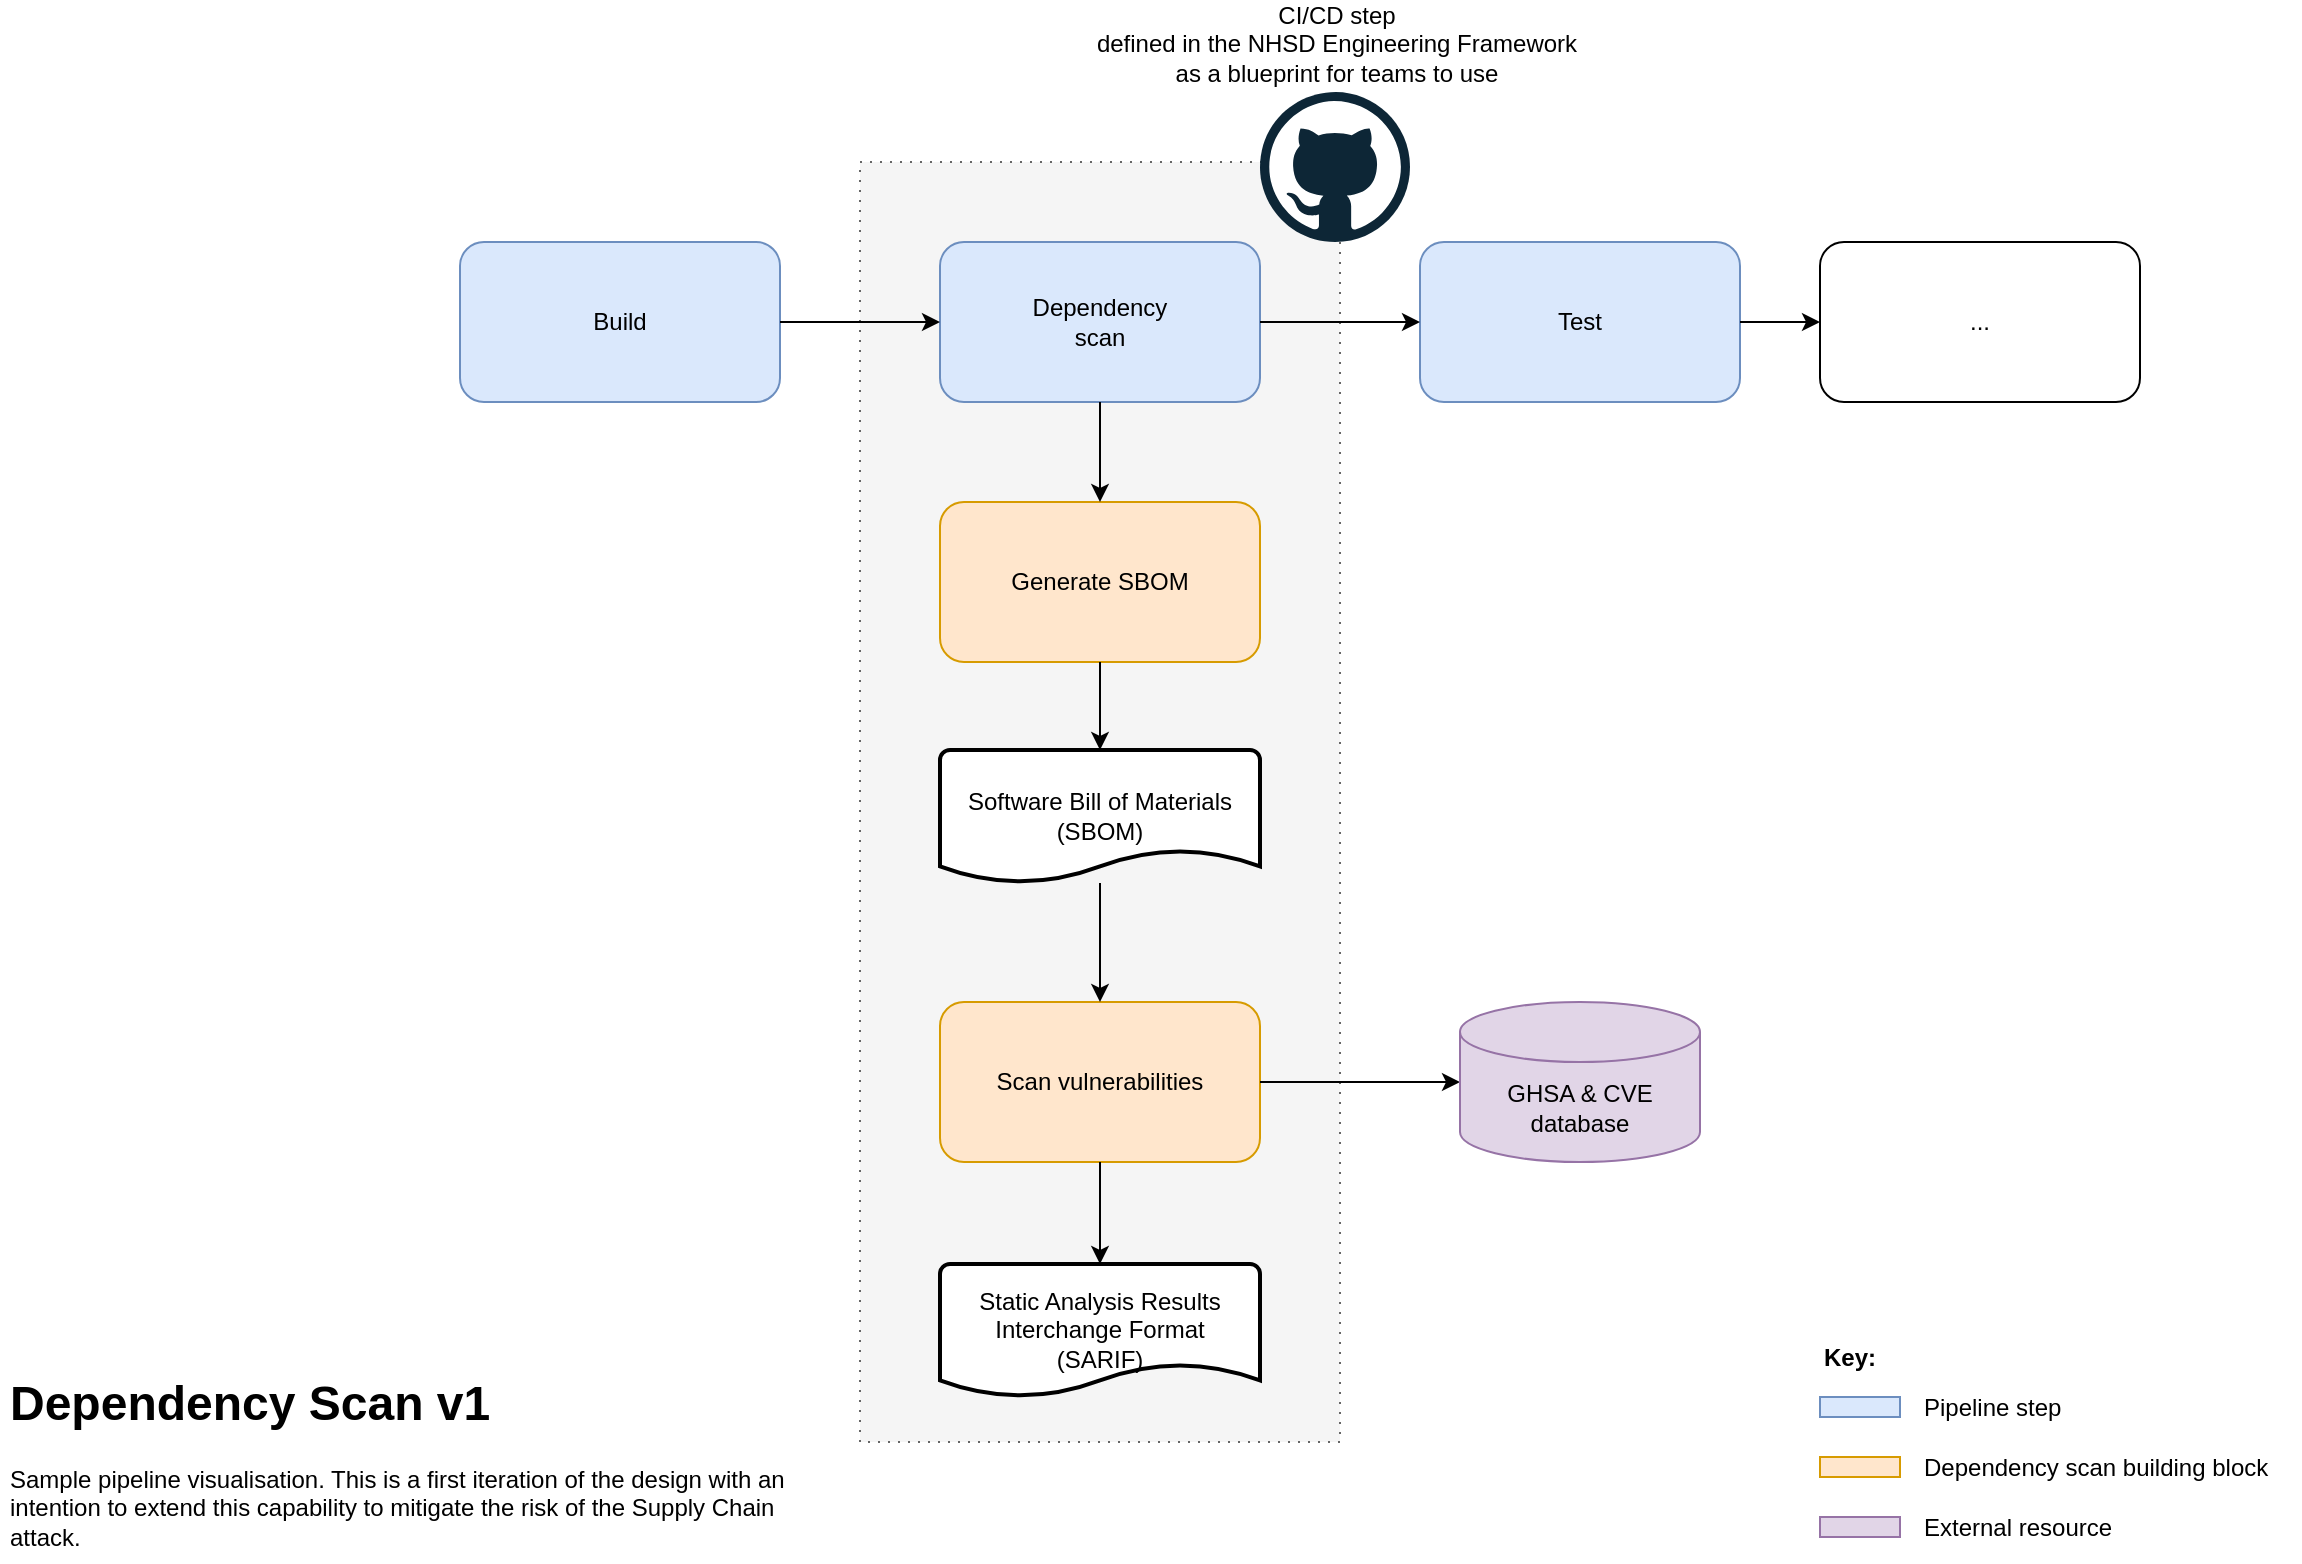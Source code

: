 <mxfile version="19.0.3" type="device"><diagram name="Dependency Scan v1" id="MA9I2CS_o0D6G25iCx2h"><mxGraphModel dx="3332" dy="1918" grid="1" gridSize="10" guides="1" tooltips="1" connect="1" arrows="1" fold="1" page="1" pageScale="1" pageWidth="1169" pageHeight="827" math="0" shadow="0"><root><mxCell id="ewmGo7nw9aTXkVQHuVVv-0"/><mxCell id="ewmGo7nw9aTXkVQHuVVv-1" parent="ewmGo7nw9aTXkVQHuVVv-0"/><mxCell id="vWwqDo7aCRJQ6AEjwAsw-0" value="" style="rounded=0;whiteSpace=wrap;html=1;fillColor=#f5f5f5;fontColor=#333333;strokeColor=#666666;dashed=1;dashPattern=1 4;" parent="ewmGo7nw9aTXkVQHuVVv-1" vertex="1"><mxGeometry x="440" y="120" width="240" height="640" as="geometry"/></mxCell><mxCell id="ewmGo7nw9aTXkVQHuVVv-2" value="Build" style="rounded=1;whiteSpace=wrap;html=1;fillColor=#dae8fc;strokeColor=#6c8ebf;" parent="ewmGo7nw9aTXkVQHuVVv-1" vertex="1"><mxGeometry x="240" y="160" width="160" height="80" as="geometry"/></mxCell><mxCell id="ewmGo7nw9aTXkVQHuVVv-3" value="Dependency&lt;br&gt;scan" style="rounded=1;whiteSpace=wrap;html=1;fillColor=#dae8fc;strokeColor=#6c8ebf;" parent="ewmGo7nw9aTXkVQHuVVv-1" vertex="1"><mxGeometry x="480" y="160" width="160" height="80" as="geometry"/></mxCell><mxCell id="ewmGo7nw9aTXkVQHuVVv-4" value="Test" style="rounded=1;whiteSpace=wrap;html=1;fillColor=#dae8fc;strokeColor=#6c8ebf;" parent="ewmGo7nw9aTXkVQHuVVv-1" vertex="1"><mxGeometry x="720" y="160" width="160" height="80" as="geometry"/></mxCell><mxCell id="ewmGo7nw9aTXkVQHuVVv-5" value="Generate SBOM" style="rounded=1;whiteSpace=wrap;html=1;fillColor=#ffe6cc;strokeColor=#d79b00;" parent="ewmGo7nw9aTXkVQHuVVv-1" vertex="1"><mxGeometry x="480" y="290" width="160" height="80" as="geometry"/></mxCell><mxCell id="ewmGo7nw9aTXkVQHuVVv-6" value="Scan vulnerabilities" style="rounded=1;whiteSpace=wrap;html=1;fillColor=#ffe6cc;strokeColor=#d79b00;" parent="ewmGo7nw9aTXkVQHuVVv-1" vertex="1"><mxGeometry x="480" y="540" width="160" height="80" as="geometry"/></mxCell><mxCell id="ewmGo7nw9aTXkVQHuVVv-7" value="" style="endArrow=classic;html=1;rounded=0;exitX=1;exitY=0.5;exitDx=0;exitDy=0;entryX=0;entryY=0.5;entryDx=0;entryDy=0;" parent="ewmGo7nw9aTXkVQHuVVv-1" source="ewmGo7nw9aTXkVQHuVVv-2" target="ewmGo7nw9aTXkVQHuVVv-3" edge="1"><mxGeometry width="50" height="50" relative="1" as="geometry"><mxPoint x="530" y="240" as="sourcePoint"/><mxPoint x="580" y="190" as="targetPoint"/></mxGeometry></mxCell><mxCell id="ewmGo7nw9aTXkVQHuVVv-8" value="" style="endArrow=classic;html=1;rounded=0;exitX=1;exitY=0.5;exitDx=0;exitDy=0;entryX=0;entryY=0.5;entryDx=0;entryDy=0;" parent="ewmGo7nw9aTXkVQHuVVv-1" source="ewmGo7nw9aTXkVQHuVVv-3" target="ewmGo7nw9aTXkVQHuVVv-4" edge="1"><mxGeometry width="50" height="50" relative="1" as="geometry"><mxPoint x="370.0" y="210" as="sourcePoint"/><mxPoint x="490" y="210" as="targetPoint"/></mxGeometry></mxCell><mxCell id="ewmGo7nw9aTXkVQHuVVv-9" value="" style="endArrow=classic;html=1;rounded=0;exitX=0.5;exitY=1;exitDx=0;exitDy=0;" parent="ewmGo7nw9aTXkVQHuVVv-1" source="ewmGo7nw9aTXkVQHuVVv-3" target="ewmGo7nw9aTXkVQHuVVv-5" edge="1"><mxGeometry width="50" height="50" relative="1" as="geometry"><mxPoint x="530" y="240" as="sourcePoint"/><mxPoint x="750" y="360" as="targetPoint"/></mxGeometry></mxCell><mxCell id="ewmGo7nw9aTXkVQHuVVv-10" value="" style="endArrow=classic;html=1;rounded=0;entryX=0.5;entryY=0;entryDx=0;entryDy=0;startArrow=none;" parent="ewmGo7nw9aTXkVQHuVVv-1" source="kqDR1eFXnxr_q35yCCbO-0" target="ewmGo7nw9aTXkVQHuVVv-6" edge="1"><mxGeometry width="50" height="50" relative="1" as="geometry"><mxPoint x="570" y="250" as="sourcePoint"/><mxPoint x="570" y="290" as="targetPoint"/></mxGeometry></mxCell><mxCell id="ewmGo7nw9aTXkVQHuVVv-12" value="" style="endArrow=classic;html=1;rounded=0;exitX=1;exitY=0.5;exitDx=0;exitDy=0;" parent="ewmGo7nw9aTXkVQHuVVv-1" source="ewmGo7nw9aTXkVQHuVVv-6" target="yeAJKPV0v-Qo1rDrXDan-0" edge="1"><mxGeometry width="50" height="50" relative="1" as="geometry"><mxPoint x="570" y="430" as="sourcePoint"/><mxPoint x="800" y="535" as="targetPoint"/></mxGeometry></mxCell><mxCell id="ewmGo7nw9aTXkVQHuVVv-14" value="" style="endArrow=classic;html=1;rounded=0;exitX=1;exitY=0.5;exitDx=0;exitDy=0;entryX=0;entryY=0.5;entryDx=0;entryDy=0;" parent="ewmGo7nw9aTXkVQHuVVv-1" source="ewmGo7nw9aTXkVQHuVVv-4" target="kqDR1eFXnxr_q35yCCbO-2" edge="1"><mxGeometry width="50" height="50" relative="1" as="geometry"><mxPoint x="920.0" y="199.41" as="sourcePoint"/><mxPoint x="960" y="200" as="targetPoint"/></mxGeometry></mxCell><mxCell id="ewmGo7nw9aTXkVQHuVVv-15" value="&lt;h1&gt;Dependency Scan v1&lt;/h1&gt;&lt;div&gt;Sample pipeline visualisation. This is a first iteration of the design with an intention to extend this capability to mitigate the risk of the Supply Chain attack.&lt;/div&gt;" style="text;html=1;strokeColor=none;fillColor=none;spacing=5;spacingTop=-20;whiteSpace=wrap;overflow=hidden;rounded=0;" parent="ewmGo7nw9aTXkVQHuVVv-1" vertex="1"><mxGeometry x="10" y="720.5" width="400" height="99.5" as="geometry"/></mxCell><mxCell id="p6mkf9PDXB5pVb5lbZsg-0" value="CI/CD step&lt;br&gt;defined in the NHSD Engineering Framework&lt;br&gt;as a blueprint for teams to use" style="dashed=0;outlineConnect=0;html=1;align=center;labelPosition=center;verticalLabelPosition=top;verticalAlign=bottom;shape=mxgraph.weblogos.github" parent="ewmGo7nw9aTXkVQHuVVv-1" vertex="1"><mxGeometry x="640" y="85" width="75" height="75" as="geometry"/></mxCell><mxCell id="yeAJKPV0v-Qo1rDrXDan-0" value="GHSA &amp;amp; CVE&lt;br&gt;database" style="shape=cylinder3;whiteSpace=wrap;html=1;boundedLbl=1;backgroundOutline=1;size=15;fillColor=#e1d5e7;strokeColor=#9673a6;" parent="ewmGo7nw9aTXkVQHuVVv-1" vertex="1"><mxGeometry x="740" y="540" width="120" height="80" as="geometry"/></mxCell><mxCell id="kqDR1eFXnxr_q35yCCbO-0" value="Software&amp;nbsp;Bill of Materials&lt;br&gt;(SBOM)" style="strokeWidth=2;html=1;shape=mxgraph.flowchart.document2;whiteSpace=wrap;size=0.25;" parent="ewmGo7nw9aTXkVQHuVVv-1" vertex="1"><mxGeometry x="480" y="414" width="160" height="66.5" as="geometry"/></mxCell><mxCell id="kqDR1eFXnxr_q35yCCbO-2" value="..." style="rounded=1;whiteSpace=wrap;html=1;gradientDirection=east;" parent="ewmGo7nw9aTXkVQHuVVv-1" vertex="1"><mxGeometry x="920" y="160" width="160" height="80" as="geometry"/></mxCell><mxCell id="kqDR1eFXnxr_q35yCCbO-4" value="" style="rounded=0;whiteSpace=wrap;html=1;gradientDirection=east;fillColor=#dae8fc;strokeColor=#6c8ebf;" parent="ewmGo7nw9aTXkVQHuVVv-1" vertex="1"><mxGeometry x="920" y="737.5" width="40" height="10" as="geometry"/></mxCell><mxCell id="kqDR1eFXnxr_q35yCCbO-5" value="Key:" style="text;html=1;strokeColor=none;fillColor=none;align=left;verticalAlign=middle;whiteSpace=wrap;rounded=0;fontStyle=1" parent="ewmGo7nw9aTXkVQHuVVv-1" vertex="1"><mxGeometry x="920" y="707.5" width="180" height="20" as="geometry"/></mxCell><mxCell id="kqDR1eFXnxr_q35yCCbO-6" value="Pipeline step" style="text;html=1;strokeColor=none;fillColor=none;align=left;verticalAlign=middle;whiteSpace=wrap;rounded=0;" parent="ewmGo7nw9aTXkVQHuVVv-1" vertex="1"><mxGeometry x="970" y="732.5" width="190" height="20" as="geometry"/></mxCell><mxCell id="kqDR1eFXnxr_q35yCCbO-7" value="" style="rounded=0;whiteSpace=wrap;html=1;gradientDirection=east;fillColor=#ffe6cc;strokeColor=#d79b00;" parent="ewmGo7nw9aTXkVQHuVVv-1" vertex="1"><mxGeometry x="920" y="767.5" width="40" height="10" as="geometry"/></mxCell><mxCell id="kqDR1eFXnxr_q35yCCbO-8" value="Dependency scan building block" style="text;html=1;strokeColor=none;fillColor=none;align=left;verticalAlign=middle;whiteSpace=wrap;rounded=0;" parent="ewmGo7nw9aTXkVQHuVVv-1" vertex="1"><mxGeometry x="970" y="762.5" width="190" height="20" as="geometry"/></mxCell><mxCell id="kqDR1eFXnxr_q35yCCbO-9" value="" style="rounded=0;whiteSpace=wrap;html=1;gradientDirection=east;fillColor=#e1d5e7;strokeColor=#9673a6;" parent="ewmGo7nw9aTXkVQHuVVv-1" vertex="1"><mxGeometry x="920" y="797.5" width="40" height="10" as="geometry"/></mxCell><mxCell id="kqDR1eFXnxr_q35yCCbO-10" value="External resource" style="text;html=1;strokeColor=none;fillColor=none;align=left;verticalAlign=middle;whiteSpace=wrap;rounded=0;" parent="ewmGo7nw9aTXkVQHuVVv-1" vertex="1"><mxGeometry x="970" y="792.5" width="190" height="20" as="geometry"/></mxCell><mxCell id="Ji_GRr_5HtOb3eHanX8d-1" value="Static Analysis Results Interchange Format&lt;br&gt;(SARIF)" style="strokeWidth=2;html=1;shape=mxgraph.flowchart.document2;whiteSpace=wrap;size=0.25;" vertex="1" parent="ewmGo7nw9aTXkVQHuVVv-1"><mxGeometry x="480" y="671" width="160" height="66.5" as="geometry"/></mxCell><mxCell id="Ji_GRr_5HtOb3eHanX8d-3" value="" style="endArrow=classic;html=1;rounded=0;startArrow=none;exitX=0.5;exitY=1;exitDx=0;exitDy=0;" edge="1" parent="ewmGo7nw9aTXkVQHuVVv-1" source="ewmGo7nw9aTXkVQHuVVv-5" target="kqDR1eFXnxr_q35yCCbO-0"><mxGeometry width="50" height="50" relative="1" as="geometry"><mxPoint x="570" y="490.5" as="sourcePoint"/><mxPoint x="560" y="420" as="targetPoint"/></mxGeometry></mxCell><mxCell id="Ji_GRr_5HtOb3eHanX8d-4" value="" style="endArrow=classic;html=1;rounded=0;startArrow=none;" edge="1" parent="ewmGo7nw9aTXkVQHuVVv-1" source="ewmGo7nw9aTXkVQHuVVv-6" target="Ji_GRr_5HtOb3eHanX8d-1"><mxGeometry width="50" height="50" relative="1" as="geometry"><mxPoint x="570" y="490.5" as="sourcePoint"/><mxPoint x="570" y="550" as="targetPoint"/></mxGeometry></mxCell></root></mxGraphModel></diagram></mxfile>